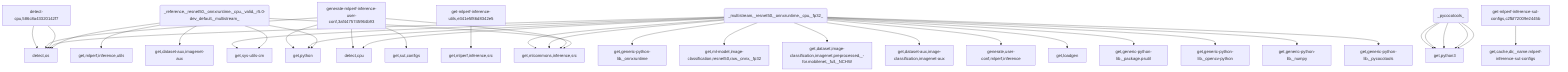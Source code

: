 graph TD
    app-mlperf-inference,d775cac873ee4231_(_reference,_resnet50,_onnxruntime,_cpu,_valid,_r5.0-dev_default,_multistream_) --> detect,os
    app-mlperf-inference,d775cac873ee4231_(_reference,_resnet50,_onnxruntime,_cpu,_valid,_r5.0-dev_default,_multistream_) --> get,sys-utils-cm
    app-mlperf-inference,d775cac873ee4231_(_reference,_resnet50,_onnxruntime,_cpu,_valid,_r5.0-dev_default,_multistream_) --> get,python
    app-mlperf-inference,d775cac873ee4231_(_reference,_resnet50,_onnxruntime,_cpu,_valid,_r5.0-dev_default,_multistream_) --> get,mlcommons,inference,src
    get-mlperf-inference-utils,e341e5f86d8342e5 --> get,mlperf,inference,src
    app-mlperf-inference,d775cac873ee4231_(_reference,_resnet50,_onnxruntime,_cpu,_valid,_r5.0-dev_default,_multistream_) --> get,mlperf,inference,utils
    app-mlperf-inference,d775cac873ee4231_(_reference,_resnet50,_onnxruntime,_cpu,_valid,_r5.0-dev_default,_multistream_) --> get,dataset-aux,imagenet-aux
    app-mlperf-inference-mlcommons-python,ff149e9781fc4b65_(_multistream,_resnet50,_onnxruntime,_cpu,_fp32_) --> detect,os
    detect-cpu,586c8a43320142f7 --> detect,os
    app-mlperf-inference-mlcommons-python,ff149e9781fc4b65_(_multistream,_resnet50,_onnxruntime,_cpu,_fp32_) --> detect,cpu
    app-mlperf-inference-mlcommons-python,ff149e9781fc4b65_(_multistream,_resnet50,_onnxruntime,_cpu,_fp32_) --> get,sys-utils-cm
    app-mlperf-inference-mlcommons-python,ff149e9781fc4b65_(_multistream,_resnet50,_onnxruntime,_cpu,_fp32_) --> get,python
    get-generic-python-lib,94b62a682bc44791_(_onnxruntime_) --> get,python3
    app-mlperf-inference-mlcommons-python,ff149e9781fc4b65_(_multistream,_resnet50,_onnxruntime,_cpu,_fp32_) --> get,generic-python-lib,_onnxruntime
    app-mlperf-inference-mlcommons-python,ff149e9781fc4b65_(_multistream,_resnet50,_onnxruntime,_cpu,_fp32_) --> get,ml-model,image-classification,resnet50,raw,_onnx,_fp32
    app-mlperf-inference-mlcommons-python,ff149e9781fc4b65_(_multistream,_resnet50,_onnxruntime,_cpu,_fp32_) --> get,dataset,image-classification,imagenet,preprocessed,_-for.mobilenet,_full,_NCHW
    app-mlperf-inference-mlcommons-python,ff149e9781fc4b65_(_multistream,_resnet50,_onnxruntime,_cpu,_fp32_) --> get,dataset-aux,image-classification,imagenet-aux
    generate-mlperf-inference-user-conf,3af4475745964b93 --> detect,os
    detect-cpu,586c8a43320142f7 --> detect,os
    generate-mlperf-inference-user-conf,3af4475745964b93 --> detect,cpu
    generate-mlperf-inference-user-conf,3af4475745964b93 --> get,python
    generate-mlperf-inference-user-conf,3af4475745964b93 --> get,mlcommons,inference,src
    get-mlperf-inference-sut-configs,c2fbf72009e2445b --> get,cache,dir,_name.mlperf-inference-sut-configs
    generate-mlperf-inference-user-conf,3af4475745964b93 --> get,sut,configs
    app-mlperf-inference-mlcommons-python,ff149e9781fc4b65_(_multistream,_resnet50,_onnxruntime,_cpu,_fp32_) --> generate,user-conf,mlperf,inference
    app-mlperf-inference-mlcommons-python,ff149e9781fc4b65_(_multistream,_resnet50,_onnxruntime,_cpu,_fp32_) --> get,loadgen
    app-mlperf-inference-mlcommons-python,ff149e9781fc4b65_(_multistream,_resnet50,_onnxruntime,_cpu,_fp32_) --> get,mlcommons,inference,src
    app-mlperf-inference-mlcommons-python,ff149e9781fc4b65_(_multistream,_resnet50,_onnxruntime,_cpu,_fp32_) --> get,mlcommons,inference,src
    get-generic-python-lib,94b62a682bc44791_(_package.psutil_) --> get,python3
    app-mlperf-inference-mlcommons-python,ff149e9781fc4b65_(_multistream,_resnet50,_onnxruntime,_cpu,_fp32_) --> get,generic-python-lib,_package.psutil
    get-generic-python-lib,94b62a682bc44791_(_opencv-python_) --> get,python3
    app-mlperf-inference-mlcommons-python,ff149e9781fc4b65_(_multistream,_resnet50,_onnxruntime,_cpu,_fp32_) --> get,generic-python-lib,_opencv-python
    get-generic-python-lib,94b62a682bc44791_(_numpy_) --> get,python3
    app-mlperf-inference-mlcommons-python,ff149e9781fc4b65_(_multistream,_resnet50,_onnxruntime,_cpu,_fp32_) --> get,generic-python-lib,_numpy
    get-generic-python-lib,94b62a682bc44791_(_pycocotools_) --> get,python3
    app-mlperf-inference-mlcommons-python,ff149e9781fc4b65_(_multistream,_resnet50,_onnxruntime,_cpu,_fp32_) --> get,generic-python-lib,_pycocotools
